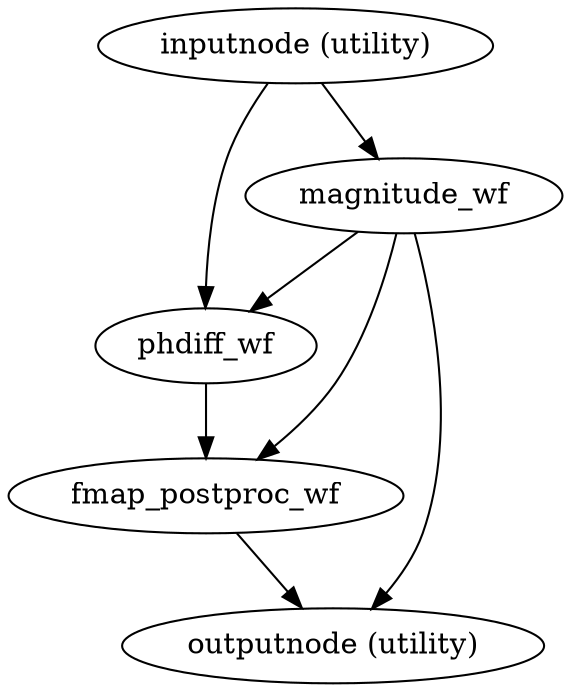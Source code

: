 strict digraph  {
"inputnode (utility)";
magnitude_wf;
phdiff_wf;
fmap_postproc_wf;
"outputnode (utility)";
"inputnode (utility)" -> magnitude_wf;
"inputnode (utility)" -> phdiff_wf;
magnitude_wf -> fmap_postproc_wf;
magnitude_wf -> "outputnode (utility)";
magnitude_wf -> phdiff_wf;
phdiff_wf -> fmap_postproc_wf;
fmap_postproc_wf -> "outputnode (utility)";
}
